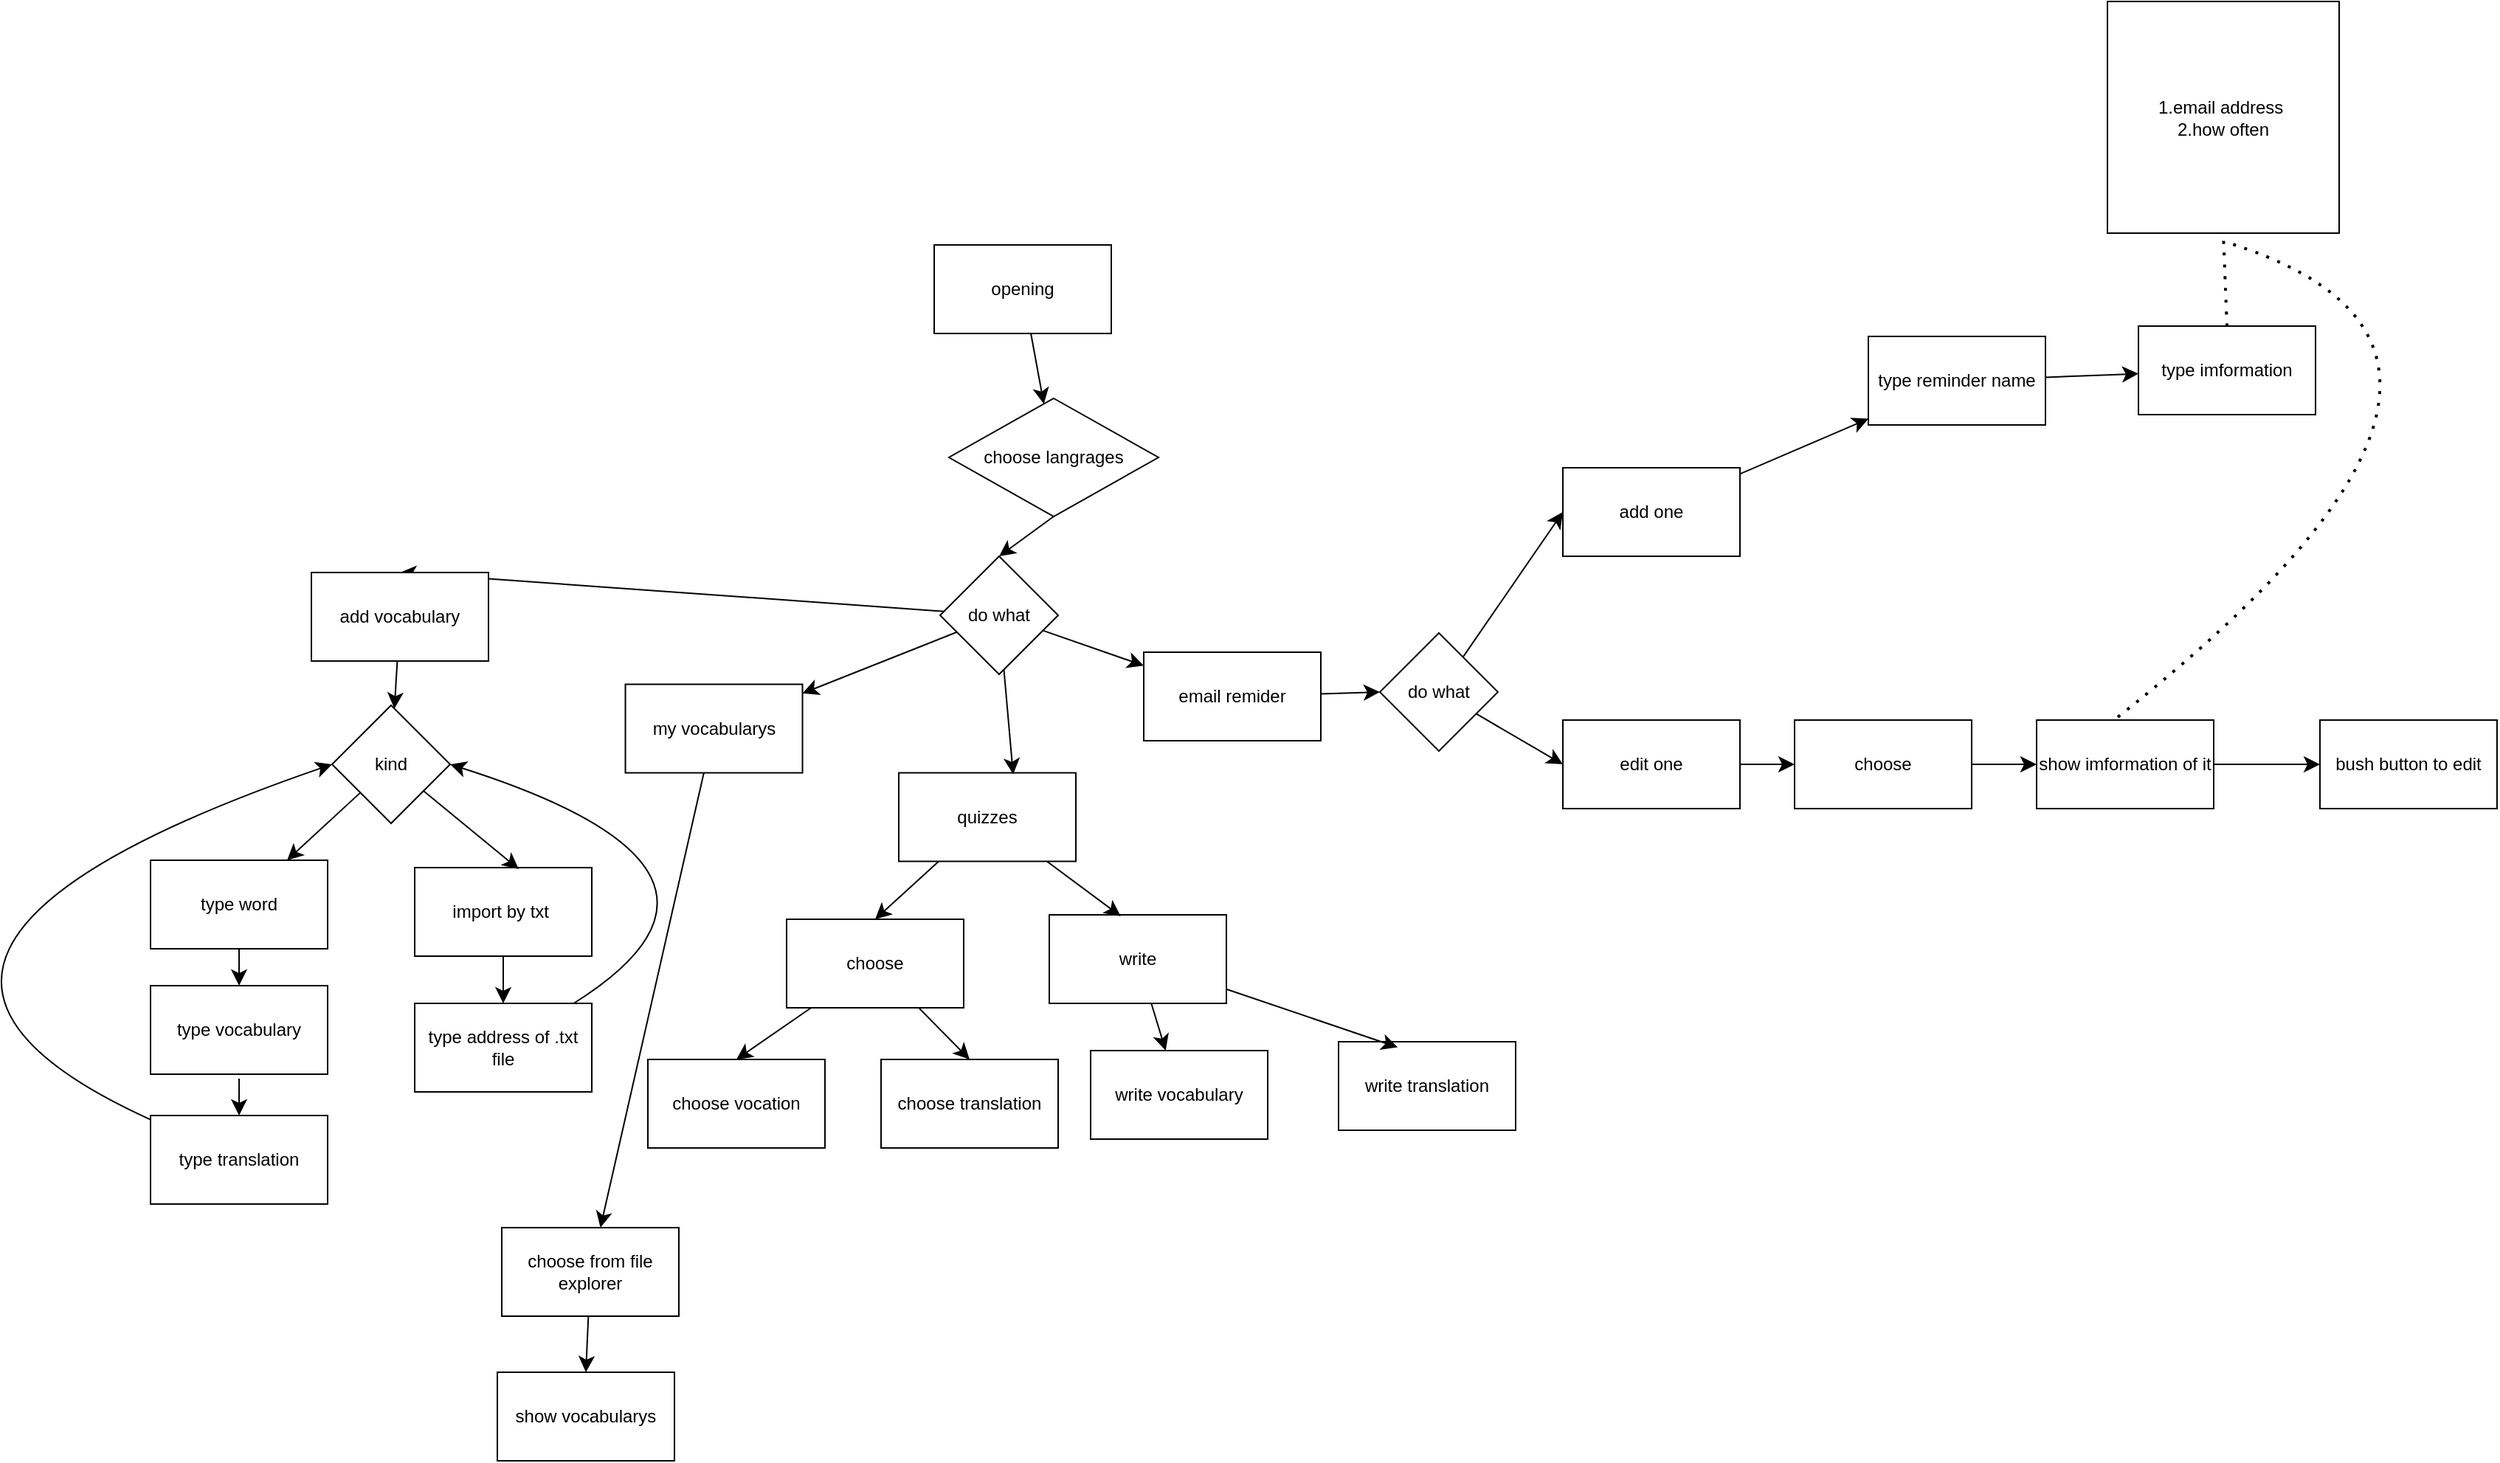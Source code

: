 <mxfile version="24.7.8">
  <diagram name="第 1 页" id="S4U7b3Jsbq-nJOAndCne">
    <mxGraphModel dx="1419" dy="1039" grid="0" gridSize="10" guides="1" tooltips="1" connect="1" arrows="1" fold="1" page="0" pageScale="1" pageWidth="827" pageHeight="1169" math="0" shadow="0">
      <root>
        <mxCell id="0" />
        <mxCell id="1" parent="0" />
        <mxCell id="w4ji9g2y6G3gF-YH9FeV-54" style="edgeStyle=none;curved=1;rounded=0;orthogonalLoop=1;jettySize=auto;html=1;fontSize=12;startSize=8;endSize=8;" parent="1" source="w4ji9g2y6G3gF-YH9FeV-1" target="w4ji9g2y6G3gF-YH9FeV-53" edge="1">
          <mxGeometry relative="1" as="geometry" />
        </mxCell>
        <mxCell id="w4ji9g2y6G3gF-YH9FeV-1" value="opening" style="rounded=0;whiteSpace=wrap;html=1;" parent="1" vertex="1">
          <mxGeometry x="56" y="-123" width="120" height="60" as="geometry" />
        </mxCell>
        <mxCell id="w4ji9g2y6G3gF-YH9FeV-17" style="edgeStyle=none;curved=1;rounded=0;orthogonalLoop=1;jettySize=auto;html=1;entryX=0.5;entryY=0;entryDx=0;entryDy=0;fontSize=12;startSize=8;endSize=8;" parent="1" source="w4ji9g2y6G3gF-YH9FeV-2" target="w4ji9g2y6G3gF-YH9FeV-5" edge="1">
          <mxGeometry relative="1" as="geometry" />
        </mxCell>
        <mxCell id="w4ji9g2y6G3gF-YH9FeV-38" style="edgeStyle=none;curved=1;rounded=0;orthogonalLoop=1;jettySize=auto;html=1;fontSize=12;startSize=8;endSize=8;" parent="1" source="w4ji9g2y6G3gF-YH9FeV-2" target="w4ji9g2y6G3gF-YH9FeV-39" edge="1">
          <mxGeometry relative="1" as="geometry">
            <mxPoint x="-93.238" y="204.762" as="targetPoint" />
          </mxGeometry>
        </mxCell>
        <mxCell id="w4ji9g2y6G3gF-YH9FeV-52" style="edgeStyle=none;curved=1;rounded=0;orthogonalLoop=1;jettySize=auto;html=1;fontSize=12;startSize=8;endSize=8;" parent="1" source="w4ji9g2y6G3gF-YH9FeV-2" target="w4ji9g2y6G3gF-YH9FeV-51" edge="1">
          <mxGeometry relative="1" as="geometry" />
        </mxCell>
        <mxCell id="w4ji9g2y6G3gF-YH9FeV-2" value="do what" style="rhombus;whiteSpace=wrap;html=1;" parent="1" vertex="1">
          <mxGeometry x="60" y="88" width="80" height="80" as="geometry" />
        </mxCell>
        <mxCell id="w4ji9g2y6G3gF-YH9FeV-16" style="edgeStyle=none;curved=1;rounded=0;orthogonalLoop=1;jettySize=auto;html=1;fontSize=12;startSize=8;endSize=8;" parent="1" source="w4ji9g2y6G3gF-YH9FeV-5" target="w4ji9g2y6G3gF-YH9FeV-15" edge="1">
          <mxGeometry relative="1" as="geometry" />
        </mxCell>
        <mxCell id="w4ji9g2y6G3gF-YH9FeV-5" value="add vocabulary" style="rounded=0;whiteSpace=wrap;html=1;" parent="1" vertex="1">
          <mxGeometry x="-366" y="99" width="120" height="60" as="geometry" />
        </mxCell>
        <mxCell id="w4ji9g2y6G3gF-YH9FeV-58" style="edgeStyle=none;curved=1;rounded=0;orthogonalLoop=1;jettySize=auto;html=1;entryX=0.5;entryY=0;entryDx=0;entryDy=0;fontSize=12;startSize=8;endSize=8;" parent="1" source="w4ji9g2y6G3gF-YH9FeV-9" target="w4ji9g2y6G3gF-YH9FeV-56" edge="1">
          <mxGeometry relative="1" as="geometry" />
        </mxCell>
        <mxCell id="w4ji9g2y6G3gF-YH9FeV-9" value="quizzes" style="rounded=0;whiteSpace=wrap;html=1;" parent="1" vertex="1">
          <mxGeometry x="32" y="234.76" width="120" height="60" as="geometry" />
        </mxCell>
        <mxCell id="w4ji9g2y6G3gF-YH9FeV-22" style="edgeStyle=none;curved=1;rounded=0;orthogonalLoop=1;jettySize=auto;html=1;fontSize=12;startSize=8;endSize=8;" parent="1" source="w4ji9g2y6G3gF-YH9FeV-15" target="w4ji9g2y6G3gF-YH9FeV-20" edge="1">
          <mxGeometry relative="1" as="geometry" />
        </mxCell>
        <mxCell id="w4ji9g2y6G3gF-YH9FeV-15" value="kind" style="rhombus;whiteSpace=wrap;html=1;" parent="1" vertex="1">
          <mxGeometry x="-352" y="189" width="80" height="80" as="geometry" />
        </mxCell>
        <mxCell id="w4ji9g2y6G3gF-YH9FeV-19" style="edgeStyle=none;curved=1;rounded=0;orthogonalLoop=1;jettySize=auto;html=1;entryX=0.646;entryY=0.017;entryDx=0;entryDy=0;entryPerimeter=0;fontSize=12;startSize=8;endSize=8;" parent="1" source="w4ji9g2y6G3gF-YH9FeV-2" target="w4ji9g2y6G3gF-YH9FeV-9" edge="1">
          <mxGeometry relative="1" as="geometry" />
        </mxCell>
        <mxCell id="w4ji9g2y6G3gF-YH9FeV-25" style="edgeStyle=none;curved=1;rounded=0;orthogonalLoop=1;jettySize=auto;html=1;fontSize=12;startSize=8;endSize=8;" parent="1" source="w4ji9g2y6G3gF-YH9FeV-20" target="w4ji9g2y6G3gF-YH9FeV-24" edge="1">
          <mxGeometry relative="1" as="geometry" />
        </mxCell>
        <mxCell id="w4ji9g2y6G3gF-YH9FeV-20" value="type word" style="rounded=0;whiteSpace=wrap;html=1;" parent="1" vertex="1">
          <mxGeometry x="-475" y="294" width="120" height="60" as="geometry" />
        </mxCell>
        <mxCell id="w4ji9g2y6G3gF-YH9FeV-24" value="type vocabulary" style="rounded=0;whiteSpace=wrap;html=1;" parent="1" vertex="1">
          <mxGeometry x="-475" y="379" width="120" height="60" as="geometry" />
        </mxCell>
        <mxCell id="w4ji9g2y6G3gF-YH9FeV-26" style="edgeStyle=none;curved=1;rounded=0;orthogonalLoop=1;jettySize=auto;html=1;fontSize=12;startSize=8;endSize=8;" parent="1" target="w4ji9g2y6G3gF-YH9FeV-27" edge="1">
          <mxGeometry relative="1" as="geometry">
            <mxPoint x="-415" y="442" as="sourcePoint" />
          </mxGeometry>
        </mxCell>
        <mxCell id="w4ji9g2y6G3gF-YH9FeV-27" value="type translation" style="rounded=0;whiteSpace=wrap;html=1;" parent="1" vertex="1">
          <mxGeometry x="-475" y="467" width="120" height="60" as="geometry" />
        </mxCell>
        <mxCell id="w4ji9g2y6G3gF-YH9FeV-120" style="edgeStyle=none;curved=1;rounded=0;orthogonalLoop=1;jettySize=auto;html=1;entryX=0.5;entryY=0;entryDx=0;entryDy=0;fontSize=12;startSize=8;endSize=8;" parent="1" source="w4ji9g2y6G3gF-YH9FeV-33" target="w4ji9g2y6G3gF-YH9FeV-119" edge="1">
          <mxGeometry relative="1" as="geometry" />
        </mxCell>
        <mxCell id="w4ji9g2y6G3gF-YH9FeV-33" value="import by txt&amp;nbsp;" style="rounded=0;whiteSpace=wrap;html=1;" parent="1" vertex="1">
          <mxGeometry x="-296" y="299" width="120" height="60" as="geometry" />
        </mxCell>
        <mxCell id="w4ji9g2y6G3gF-YH9FeV-34" style="edgeStyle=none;curved=1;rounded=0;orthogonalLoop=1;jettySize=auto;html=1;entryX=0.587;entryY=0.017;entryDx=0;entryDy=0;entryPerimeter=0;fontSize=12;startSize=8;endSize=8;" parent="1" source="w4ji9g2y6G3gF-YH9FeV-15" target="w4ji9g2y6G3gF-YH9FeV-33" edge="1">
          <mxGeometry relative="1" as="geometry" />
        </mxCell>
        <mxCell id="w4ji9g2y6G3gF-YH9FeV-125" value="" style="edgeStyle=none;curved=1;rounded=0;orthogonalLoop=1;jettySize=auto;html=1;fontSize=12;startSize=8;endSize=8;" parent="1" source="w4ji9g2y6G3gF-YH9FeV-39" target="w4ji9g2y6G3gF-YH9FeV-124" edge="1">
          <mxGeometry relative="1" as="geometry" />
        </mxCell>
        <mxCell id="w4ji9g2y6G3gF-YH9FeV-39" value="my vocabularys" style="rounded=0;whiteSpace=wrap;html=1;" parent="1" vertex="1">
          <mxGeometry x="-153.238" y="174.762" width="120" height="60" as="geometry" />
        </mxCell>
        <mxCell id="w4ji9g2y6G3gF-YH9FeV-69" style="edgeStyle=none;curved=1;rounded=0;orthogonalLoop=1;jettySize=auto;html=1;entryX=0;entryY=0.5;entryDx=0;entryDy=0;fontSize=12;startSize=8;endSize=8;" parent="1" source="w4ji9g2y6G3gF-YH9FeV-51" target="w4ji9g2y6G3gF-YH9FeV-68" edge="1">
          <mxGeometry relative="1" as="geometry" />
        </mxCell>
        <mxCell id="w4ji9g2y6G3gF-YH9FeV-51" value="email remider" style="rounded=0;whiteSpace=wrap;html=1;" parent="1" vertex="1">
          <mxGeometry x="198" y="153" width="120" height="60" as="geometry" />
        </mxCell>
        <mxCell id="w4ji9g2y6G3gF-YH9FeV-55" style="edgeStyle=none;curved=1;rounded=0;orthogonalLoop=1;jettySize=auto;html=1;exitX=0.5;exitY=1;exitDx=0;exitDy=0;entryX=0.5;entryY=0;entryDx=0;entryDy=0;fontSize=12;startSize=8;endSize=8;" parent="1" source="w4ji9g2y6G3gF-YH9FeV-53" target="w4ji9g2y6G3gF-YH9FeV-2" edge="1">
          <mxGeometry relative="1" as="geometry" />
        </mxCell>
        <mxCell id="w4ji9g2y6G3gF-YH9FeV-53" value="choose langrages" style="rhombus;whiteSpace=wrap;html=1;" parent="1" vertex="1">
          <mxGeometry x="66" y="-19" width="142" height="80" as="geometry" />
        </mxCell>
        <mxCell id="w4ji9g2y6G3gF-YH9FeV-64" style="edgeStyle=none;curved=1;rounded=0;orthogonalLoop=1;jettySize=auto;html=1;entryX=0.5;entryY=0;entryDx=0;entryDy=0;fontSize=12;startSize=8;endSize=8;" parent="1" source="w4ji9g2y6G3gF-YH9FeV-56" target="w4ji9g2y6G3gF-YH9FeV-60" edge="1">
          <mxGeometry relative="1" as="geometry" />
        </mxCell>
        <mxCell id="w4ji9g2y6G3gF-YH9FeV-65" style="edgeStyle=none;curved=1;rounded=0;orthogonalLoop=1;jettySize=auto;html=1;entryX=0.5;entryY=0;entryDx=0;entryDy=0;fontSize=12;startSize=8;endSize=8;" parent="1" source="w4ji9g2y6G3gF-YH9FeV-56" target="w4ji9g2y6G3gF-YH9FeV-63" edge="1">
          <mxGeometry relative="1" as="geometry" />
        </mxCell>
        <mxCell id="w4ji9g2y6G3gF-YH9FeV-56" value="choose" style="rounded=0;whiteSpace=wrap;html=1;" parent="1" vertex="1">
          <mxGeometry x="-44" y="334" width="120" height="60" as="geometry" />
        </mxCell>
        <mxCell id="w4ji9g2y6G3gF-YH9FeV-66" style="edgeStyle=none;curved=1;rounded=0;orthogonalLoop=1;jettySize=auto;html=1;fontSize=12;startSize=8;endSize=8;" parent="1" source="w4ji9g2y6G3gF-YH9FeV-57" target="w4ji9g2y6G3gF-YH9FeV-62" edge="1">
          <mxGeometry relative="1" as="geometry" />
        </mxCell>
        <mxCell id="w4ji9g2y6G3gF-YH9FeV-57" value="write" style="rounded=0;whiteSpace=wrap;html=1;" parent="1" vertex="1">
          <mxGeometry x="134" y="331" width="120" height="60" as="geometry" />
        </mxCell>
        <mxCell id="w4ji9g2y6G3gF-YH9FeV-59" style="edgeStyle=none;curved=1;rounded=0;orthogonalLoop=1;jettySize=auto;html=1;entryX=0.403;entryY=0.015;entryDx=0;entryDy=0;entryPerimeter=0;fontSize=12;startSize=8;endSize=8;" parent="1" source="w4ji9g2y6G3gF-YH9FeV-9" target="w4ji9g2y6G3gF-YH9FeV-57" edge="1">
          <mxGeometry relative="1" as="geometry" />
        </mxCell>
        <mxCell id="w4ji9g2y6G3gF-YH9FeV-60" value="choose vocation" style="rounded=0;whiteSpace=wrap;html=1;" parent="1" vertex="1">
          <mxGeometry x="-138" y="429" width="120" height="60" as="geometry" />
        </mxCell>
        <mxCell id="w4ji9g2y6G3gF-YH9FeV-61" value="write translation" style="rounded=0;whiteSpace=wrap;html=1;" parent="1" vertex="1">
          <mxGeometry x="330" y="417" width="120" height="60" as="geometry" />
        </mxCell>
        <mxCell id="w4ji9g2y6G3gF-YH9FeV-62" value="write vocabulary" style="rounded=0;whiteSpace=wrap;html=1;" parent="1" vertex="1">
          <mxGeometry x="162" y="423" width="120" height="60" as="geometry" />
        </mxCell>
        <mxCell id="w4ji9g2y6G3gF-YH9FeV-63" value="choose translation" style="rounded=0;whiteSpace=wrap;html=1;" parent="1" vertex="1">
          <mxGeometry x="20" y="429" width="120" height="60" as="geometry" />
        </mxCell>
        <mxCell id="w4ji9g2y6G3gF-YH9FeV-67" style="edgeStyle=none;curved=1;rounded=0;orthogonalLoop=1;jettySize=auto;html=1;entryX=0.334;entryY=0.063;entryDx=0;entryDy=0;entryPerimeter=0;fontSize=12;startSize=8;endSize=8;" parent="1" source="w4ji9g2y6G3gF-YH9FeV-57" target="w4ji9g2y6G3gF-YH9FeV-61" edge="1">
          <mxGeometry relative="1" as="geometry" />
        </mxCell>
        <mxCell id="w4ji9g2y6G3gF-YH9FeV-71" style="edgeStyle=none;curved=1;rounded=0;orthogonalLoop=1;jettySize=auto;html=1;entryX=0;entryY=0.5;entryDx=0;entryDy=0;fontSize=12;startSize=8;endSize=8;" parent="1" source="w4ji9g2y6G3gF-YH9FeV-68" target="w4ji9g2y6G3gF-YH9FeV-70" edge="1">
          <mxGeometry relative="1" as="geometry" />
        </mxCell>
        <mxCell id="w4ji9g2y6G3gF-YH9FeV-73" style="edgeStyle=none;curved=1;rounded=0;orthogonalLoop=1;jettySize=auto;html=1;entryX=0;entryY=0.5;entryDx=0;entryDy=0;fontSize=12;startSize=8;endSize=8;" parent="1" source="w4ji9g2y6G3gF-YH9FeV-68" target="w4ji9g2y6G3gF-YH9FeV-72" edge="1">
          <mxGeometry relative="1" as="geometry" />
        </mxCell>
        <mxCell id="w4ji9g2y6G3gF-YH9FeV-68" value="do what" style="rhombus;whiteSpace=wrap;html=1;" parent="1" vertex="1">
          <mxGeometry x="358" y="140" width="80" height="80" as="geometry" />
        </mxCell>
        <mxCell id="w4ji9g2y6G3gF-YH9FeV-103" value="" style="edgeStyle=none;curved=1;rounded=0;orthogonalLoop=1;jettySize=auto;html=1;fontSize=12;startSize=8;endSize=8;" parent="1" source="w4ji9g2y6G3gF-YH9FeV-70" target="w4ji9g2y6G3gF-YH9FeV-102" edge="1">
          <mxGeometry relative="1" as="geometry" />
        </mxCell>
        <mxCell id="w4ji9g2y6G3gF-YH9FeV-70" value="add one" style="rounded=0;whiteSpace=wrap;html=1;" parent="1" vertex="1">
          <mxGeometry x="482" y="28" width="120" height="60" as="geometry" />
        </mxCell>
        <mxCell id="w4ji9g2y6G3gF-YH9FeV-78" style="edgeStyle=none;curved=1;rounded=0;orthogonalLoop=1;jettySize=auto;html=1;entryX=0;entryY=0.5;entryDx=0;entryDy=0;fontSize=12;startSize=8;endSize=8;" parent="1" source="w4ji9g2y6G3gF-YH9FeV-72" target="w4ji9g2y6G3gF-YH9FeV-77" edge="1">
          <mxGeometry relative="1" as="geometry" />
        </mxCell>
        <mxCell id="w4ji9g2y6G3gF-YH9FeV-72" value="edit one" style="rounded=0;whiteSpace=wrap;html=1;" parent="1" vertex="1">
          <mxGeometry x="482" y="199" width="120" height="60" as="geometry" />
        </mxCell>
        <mxCell id="w4ji9g2y6G3gF-YH9FeV-85" style="edgeStyle=none;curved=1;rounded=0;orthogonalLoop=1;jettySize=auto;html=1;entryX=0;entryY=0.5;entryDx=0;entryDy=0;fontSize=12;startSize=8;endSize=8;" parent="1" source="w4ji9g2y6G3gF-YH9FeV-77" target="w4ji9g2y6G3gF-YH9FeV-83" edge="1">
          <mxGeometry relative="1" as="geometry" />
        </mxCell>
        <mxCell id="w4ji9g2y6G3gF-YH9FeV-77" value="choose" style="rounded=0;whiteSpace=wrap;html=1;" parent="1" vertex="1">
          <mxGeometry x="639" y="199" width="120" height="60" as="geometry" />
        </mxCell>
        <mxCell id="w4ji9g2y6G3gF-YH9FeV-114" value="" style="edgeStyle=none;curved=1;rounded=0;orthogonalLoop=1;jettySize=auto;html=1;fontSize=12;startSize=8;endSize=8;" parent="1" source="w4ji9g2y6G3gF-YH9FeV-83" target="w4ji9g2y6G3gF-YH9FeV-113" edge="1">
          <mxGeometry relative="1" as="geometry" />
        </mxCell>
        <mxCell id="w4ji9g2y6G3gF-YH9FeV-83" value="show imformation of it" style="rounded=0;whiteSpace=wrap;html=1;" parent="1" vertex="1">
          <mxGeometry x="803" y="199" width="120" height="60" as="geometry" />
        </mxCell>
        <mxCell id="w4ji9g2y6G3gF-YH9FeV-105" value="" style="edgeStyle=none;curved=1;rounded=0;orthogonalLoop=1;jettySize=auto;html=1;fontSize=12;startSize=8;endSize=8;" parent="1" source="w4ji9g2y6G3gF-YH9FeV-102" target="w4ji9g2y6G3gF-YH9FeV-104" edge="1">
          <mxGeometry relative="1" as="geometry" />
        </mxCell>
        <mxCell id="w4ji9g2y6G3gF-YH9FeV-102" value="type reminder name" style="rounded=0;whiteSpace=wrap;html=1;" parent="1" vertex="1">
          <mxGeometry x="689" y="-61" width="120" height="60" as="geometry" />
        </mxCell>
        <mxCell id="w4ji9g2y6G3gF-YH9FeV-104" value="type imformation" style="whiteSpace=wrap;html=1;rounded=0;" parent="1" vertex="1">
          <mxGeometry x="872" y="-68" width="120" height="60" as="geometry" />
        </mxCell>
        <mxCell id="w4ji9g2y6G3gF-YH9FeV-110" value="1.email address&amp;nbsp;&lt;div&gt;2.how often&lt;/div&gt;" style="whiteSpace=wrap;html=1;aspect=fixed;" parent="1" vertex="1">
          <mxGeometry x="851" y="-288" width="157" height="157" as="geometry" />
        </mxCell>
        <mxCell id="w4ji9g2y6G3gF-YH9FeV-112" value="" style="endArrow=none;dashed=1;html=1;dashPattern=1 3;strokeWidth=2;rounded=0;fontSize=12;startSize=8;endSize=8;curved=1;exitX=0.5;exitY=0;exitDx=0;exitDy=0;entryX=0.5;entryY=1;entryDx=0;entryDy=0;" parent="1" source="w4ji9g2y6G3gF-YH9FeV-104" target="w4ji9g2y6G3gF-YH9FeV-110" edge="1">
          <mxGeometry width="50" height="50" relative="1" as="geometry">
            <mxPoint x="1000" y="81" as="sourcePoint" />
            <mxPoint x="1050" y="31" as="targetPoint" />
          </mxGeometry>
        </mxCell>
        <mxCell id="w4ji9g2y6G3gF-YH9FeV-113" value="bush button to edit" style="whiteSpace=wrap;html=1;rounded=0;" parent="1" vertex="1">
          <mxGeometry x="995" y="199" width="120" height="60" as="geometry" />
        </mxCell>
        <mxCell id="w4ji9g2y6G3gF-YH9FeV-118" style="edgeStyle=none;curved=1;rounded=0;orthogonalLoop=1;jettySize=auto;html=1;entryX=0;entryY=0.5;entryDx=0;entryDy=0;fontSize=12;startSize=8;endSize=8;" parent="1" source="w4ji9g2y6G3gF-YH9FeV-27" target="w4ji9g2y6G3gF-YH9FeV-15" edge="1">
          <mxGeometry relative="1" as="geometry">
            <mxPoint x="-408" y="467" as="sourcePoint" />
            <mxPoint x="-352" y="229" as="targetPoint" />
            <Array as="points">
              <mxPoint x="-724" y="357" />
            </Array>
          </mxGeometry>
        </mxCell>
        <mxCell id="w4ji9g2y6G3gF-YH9FeV-123" style="edgeStyle=none;curved=1;rounded=0;orthogonalLoop=1;jettySize=auto;html=1;entryX=1;entryY=0.5;entryDx=0;entryDy=0;fontSize=12;startSize=8;endSize=8;" parent="1" source="w4ji9g2y6G3gF-YH9FeV-119" target="w4ji9g2y6G3gF-YH9FeV-15" edge="1">
          <mxGeometry relative="1" as="geometry">
            <Array as="points">
              <mxPoint x="-45" y="301" />
            </Array>
          </mxGeometry>
        </mxCell>
        <mxCell id="w4ji9g2y6G3gF-YH9FeV-119" value="type address of .txt file" style="rounded=0;whiteSpace=wrap;html=1;" parent="1" vertex="1">
          <mxGeometry x="-296" y="391" width="120" height="60" as="geometry" />
        </mxCell>
        <mxCell id="bC9DO_WaksdD6POz2v0B-1" style="edgeStyle=none;curved=1;rounded=0;orthogonalLoop=1;jettySize=auto;html=1;entryX=0.5;entryY=0;entryDx=0;entryDy=0;fontSize=12;startSize=8;endSize=8;" edge="1" parent="1" source="w4ji9g2y6G3gF-YH9FeV-124" target="w4ji9g2y6G3gF-YH9FeV-127">
          <mxGeometry relative="1" as="geometry" />
        </mxCell>
        <mxCell id="w4ji9g2y6G3gF-YH9FeV-124" value="choose from file explorer" style="whiteSpace=wrap;html=1;rounded=0;" parent="1" vertex="1">
          <mxGeometry x="-236.998" y="543.002" width="120" height="60" as="geometry" />
        </mxCell>
        <mxCell id="w4ji9g2y6G3gF-YH9FeV-126" value="" style="endArrow=none;dashed=1;html=1;dashPattern=1 3;strokeWidth=2;rounded=0;fontSize=12;startSize=8;endSize=8;curved=1;" parent="1" edge="1">
          <mxGeometry width="50" height="50" relative="1" as="geometry">
            <mxPoint x="858" y="197" as="sourcePoint" />
            <mxPoint x="931" y="-125" as="targetPoint" />
            <Array as="points">
              <mxPoint x="1172" y="-51" />
            </Array>
          </mxGeometry>
        </mxCell>
        <mxCell id="w4ji9g2y6G3gF-YH9FeV-127" value="show vocabularys" style="rounded=0;whiteSpace=wrap;html=1;" parent="1" vertex="1">
          <mxGeometry x="-240" y="641" width="120" height="60" as="geometry" />
        </mxCell>
      </root>
    </mxGraphModel>
  </diagram>
</mxfile>
